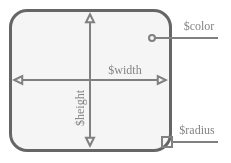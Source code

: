 <mxfile version="18.1.1" type="device"><diagram id="w8FE6rxc9OqxDZEOR7bm" name="Page-1"><mxGraphModel dx="155" dy="163" grid="1" gridSize="10" guides="1" tooltips="1" connect="1" arrows="1" fold="1" page="1" pageScale="1" pageWidth="827" pageHeight="1169" math="0" shadow="0"><root><mxCell id="0"/><mxCell id="1" parent="0"/><mxCell id="3s3Ucb7RdqLZ5iQXeDBP-12" value="" style="whiteSpace=wrap;html=1;shadow=0;labelBackgroundColor=#F5F5F5;sketch=0;fillStyle=solid;fontFamily=Comic Sans MS;fontSize=7;fontColor=#666666;strokeColor=#666666;fillColor=#F5F5F5;gradientColor=none;arcSize=12;rounded=1;aspect=fixed;strokeWidth=1.5;" parent="1" vertex="1"><mxGeometry x="240" y="410" width="80" height="70" as="geometry"/></mxCell><mxCell id="3s3Ucb7RdqLZ5iQXeDBP-13" value="" style="endArrow=block;startArrow=block;html=1;rounded=0;fontSize=7;fontColor=#6C8EBF;endSize=3;startSize=3;startFill=0;endFill=0;fillColor=#60a917;strokeColor=#808080;" parent="1" edge="1"><mxGeometry width="50" height="50" relative="1" as="geometry"><mxPoint x="280" y="479" as="sourcePoint"/><mxPoint x="280" y="411" as="targetPoint"/></mxGeometry></mxCell><mxCell id="3s3Ucb7RdqLZ5iQXeDBP-14" value="" style="endArrow=block;startArrow=block;html=1;rounded=0;fontSize=7;fontColor=#6C8EBF;endSize=3;startSize=3;startFill=0;endFill=0;fillColor=#60a917;strokeColor=#808080;" parent="1" edge="1"><mxGeometry width="50" height="50" relative="1" as="geometry"><mxPoint x="241" y="445" as="sourcePoint"/><mxPoint x="319" y="445" as="targetPoint"/></mxGeometry></mxCell><mxCell id="3s3Ucb7RdqLZ5iQXeDBP-15" value="&lt;p style=&quot;line-height: 0.2; font-size: 6px;&quot;&gt;&amp;nbsp;$height&amp;nbsp;&lt;/p&gt;" style="edgeLabel;html=1;align=center;verticalAlign=middle;resizable=0;points=[];fontSize=6;fontColor=#808080;labelBackgroundColor=none;fontFamily=Comic Sans MS;rotation=-90;" parent="3s3Ucb7RdqLZ5iQXeDBP-14" vertex="1" connectable="0"><mxGeometry x="0.177" y="-1" relative="1" as="geometry"><mxPoint x="-12.5" y="14" as="offset"/></mxGeometry></mxCell><mxCell id="3s3Ucb7RdqLZ5iQXeDBP-20" value="&amp;nbsp;$width&amp;nbsp;" style="edgeLabel;html=1;align=center;verticalAlign=middle;resizable=0;points=[];fontSize=6;fontFamily=Comic Sans MS;fontColor=#808080;labelBackgroundColor=none;" parent="3s3Ucb7RdqLZ5iQXeDBP-14" vertex="1" connectable="0"><mxGeometry x="0.5" y="1" relative="1" as="geometry"><mxPoint x="-3" y="-4" as="offset"/></mxGeometry></mxCell><mxCell id="3s3Ucb7RdqLZ5iQXeDBP-16" value="" style="endArrow=none;html=1;rounded=0;fontFamily=Comic Sans MS;fontSize=9;fontColor=#432D57;startSize=3;endSize=3;strokeColor=#808080;fillColor=#60a917;startArrow=oval;startFill=0;" parent="1" edge="1"><mxGeometry width="50" height="50" relative="1" as="geometry"><mxPoint x="311" y="424" as="sourcePoint"/><mxPoint x="344" y="424" as="targetPoint"/><Array as="points"><mxPoint x="327" y="424"/></Array></mxGeometry></mxCell><mxCell id="3s3Ucb7RdqLZ5iQXeDBP-17" value="$color" style="edgeLabel;html=1;align=center;verticalAlign=middle;resizable=0;points=[];fontSize=6;fontFamily=Comic Sans MS;fontColor=#808080;labelBackgroundColor=none;" parent="3s3Ucb7RdqLZ5iQXeDBP-16" vertex="1" connectable="0"><mxGeometry x="0.075" y="2" relative="1" as="geometry"><mxPoint x="5" y="-4" as="offset"/></mxGeometry></mxCell><mxCell id="3s3Ucb7RdqLZ5iQXeDBP-18" value="" style="endArrow=none;html=1;rounded=0;fontFamily=Comic Sans MS;fontSize=9;fontColor=#432D57;startSize=3;endSize=3;strokeColor=#808080;fillColor=#60a917;startArrow=box;startFill=0;sketch=0;" parent="1" edge="1"><mxGeometry width="50" height="50" relative="1" as="geometry"><mxPoint x="316" y="476" as="sourcePoint"/><mxPoint x="344" y="476" as="targetPoint"/><Array as="points"><mxPoint x="332" y="476"/></Array></mxGeometry></mxCell><mxCell id="3s3Ucb7RdqLZ5iQXeDBP-19" value="$radius" style="edgeLabel;html=1;align=center;verticalAlign=middle;resizable=0;points=[];fontSize=6;fontFamily=Comic Sans MS;fontColor=#808080;labelBackgroundColor=none;" parent="3s3Ucb7RdqLZ5iQXeDBP-18" vertex="1" connectable="0"><mxGeometry x="0.075" y="2" relative="1" as="geometry"><mxPoint x="2" y="-4" as="offset"/></mxGeometry></mxCell></root></mxGraphModel></diagram></mxfile>